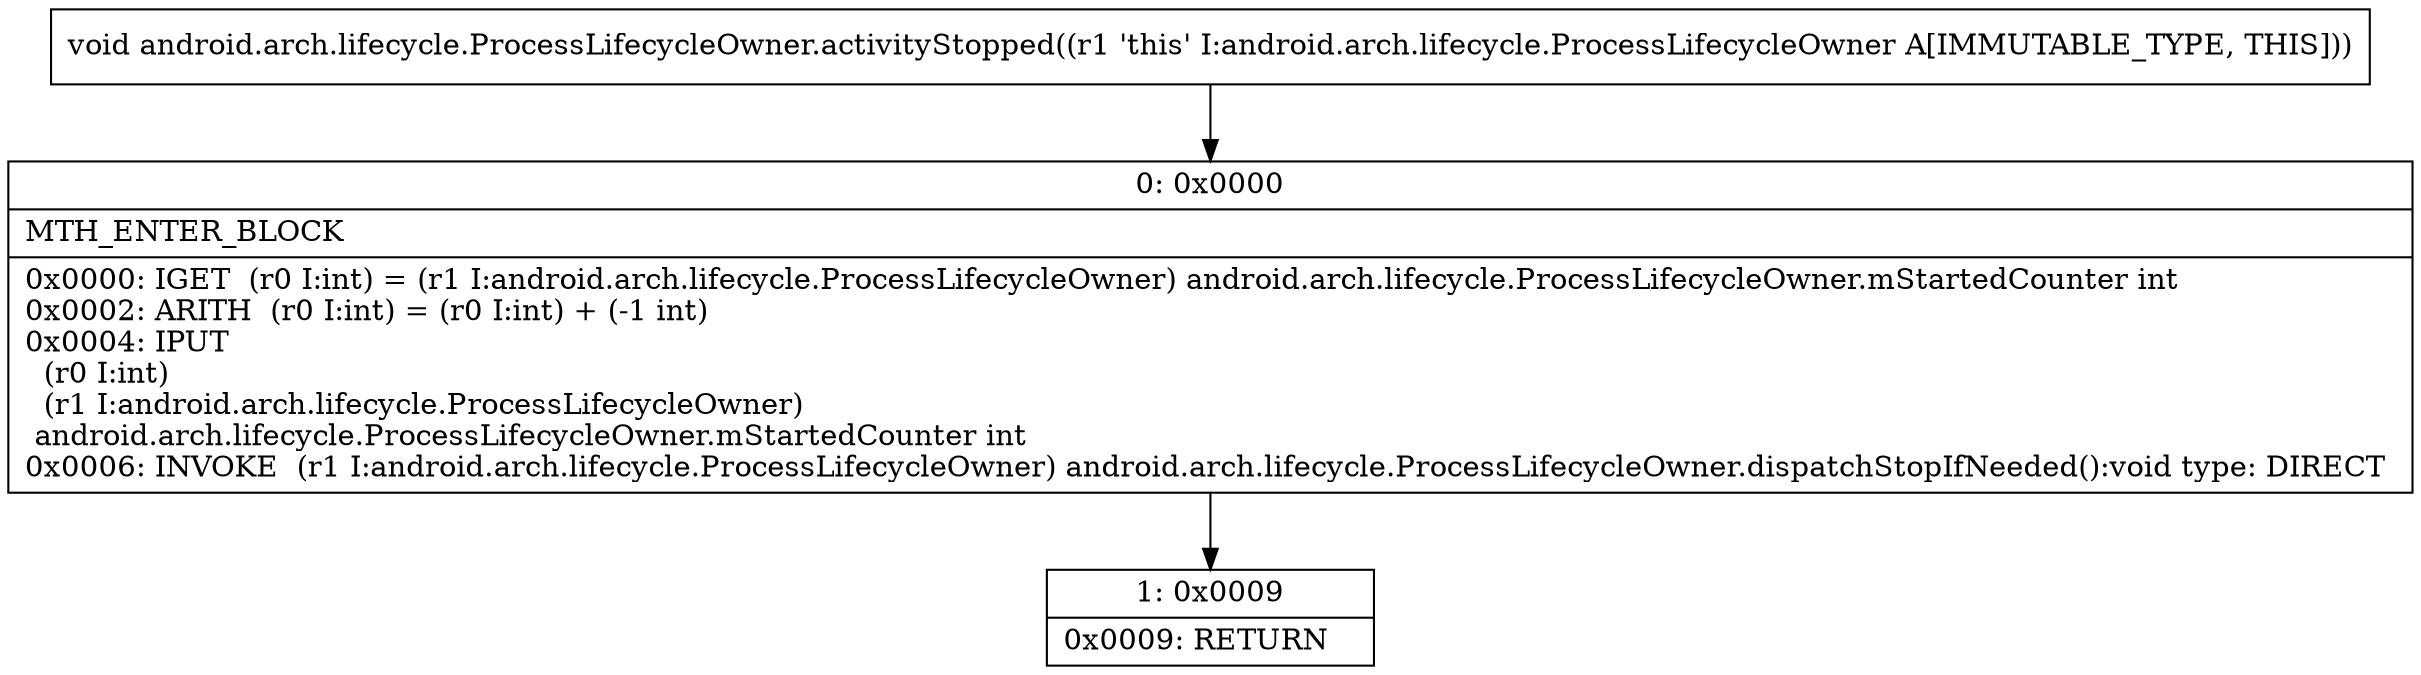 digraph "CFG forandroid.arch.lifecycle.ProcessLifecycleOwner.activityStopped()V" {
Node_0 [shape=record,label="{0\:\ 0x0000|MTH_ENTER_BLOCK\l|0x0000: IGET  (r0 I:int) = (r1 I:android.arch.lifecycle.ProcessLifecycleOwner) android.arch.lifecycle.ProcessLifecycleOwner.mStartedCounter int \l0x0002: ARITH  (r0 I:int) = (r0 I:int) + (\-1 int) \l0x0004: IPUT  \l  (r0 I:int)\l  (r1 I:android.arch.lifecycle.ProcessLifecycleOwner)\l android.arch.lifecycle.ProcessLifecycleOwner.mStartedCounter int \l0x0006: INVOKE  (r1 I:android.arch.lifecycle.ProcessLifecycleOwner) android.arch.lifecycle.ProcessLifecycleOwner.dispatchStopIfNeeded():void type: DIRECT \l}"];
Node_1 [shape=record,label="{1\:\ 0x0009|0x0009: RETURN   \l}"];
MethodNode[shape=record,label="{void android.arch.lifecycle.ProcessLifecycleOwner.activityStopped((r1 'this' I:android.arch.lifecycle.ProcessLifecycleOwner A[IMMUTABLE_TYPE, THIS])) }"];
MethodNode -> Node_0;
Node_0 -> Node_1;
}

